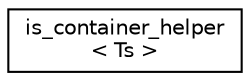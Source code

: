 digraph "Graphical Class Hierarchy"
{
 // LATEX_PDF_SIZE
  edge [fontname="Helvetica",fontsize="10",labelfontname="Helvetica",labelfontsize="10"];
  node [fontname="Helvetica",fontsize="10",shape=record];
  rankdir="LR";
  Node0 [label="is_container_helper\l\< Ts \>",height=0.2,width=0.4,color="black", fillcolor="white", style="filled",URL="$structis__container__helper.html",tooltip=" "];
}
